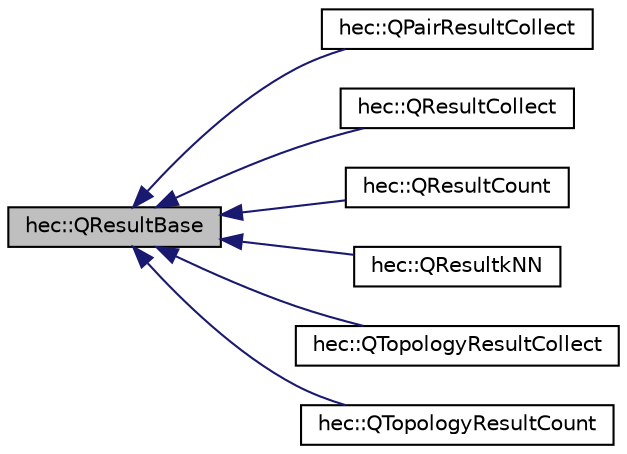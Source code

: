 digraph "hec::QResultBase"
{
 // LATEX_PDF_SIZE
  bgcolor="transparent";
  edge [fontname="Helvetica",fontsize="10",labelfontname="Helvetica",labelfontsize="10"];
  node [fontname="Helvetica",fontsize="10",shape=record];
  rankdir="LR";
  Node1 [label="hec::QResultBase",height=0.2,width=0.4,color="black", fillcolor="grey75", style="filled", fontcolor="black",tooltip="Base Query Result struct."];
  Node1 -> Node2 [dir="back",color="midnightblue",fontsize="10",style="solid",fontname="Helvetica"];
  Node2 [label="hec::QPairResultCollect",height=0.2,width=0.4,color="black",URL="$structhec_1_1QPairResultCollect.html",tooltip=" "];
  Node1 -> Node3 [dir="back",color="midnightblue",fontsize="10",style="solid",fontname="Helvetica"];
  Node3 [label="hec::QResultCollect",height=0.2,width=0.4,color="black",URL="$structhec_1_1QResultCollect.html",tooltip=" "];
  Node1 -> Node4 [dir="back",color="midnightblue",fontsize="10",style="solid",fontname="Helvetica"];
  Node4 [label="hec::QResultCount",height=0.2,width=0.4,color="black",URL="$structhec_1_1QResultCount.html",tooltip=" "];
  Node1 -> Node5 [dir="back",color="midnightblue",fontsize="10",style="solid",fontname="Helvetica"];
  Node5 [label="hec::QResultkNN",height=0.2,width=0.4,color="black",URL="$structhec_1_1QResultkNN.html",tooltip=" "];
  Node1 -> Node6 [dir="back",color="midnightblue",fontsize="10",style="solid",fontname="Helvetica"];
  Node6 [label="hec::QTopologyResultCollect",height=0.2,width=0.4,color="black",URL="$structhec_1_1QTopologyResultCollect.html",tooltip=" "];
  Node1 -> Node7 [dir="back",color="midnightblue",fontsize="10",style="solid",fontname="Helvetica"];
  Node7 [label="hec::QTopologyResultCount",height=0.2,width=0.4,color="black",URL="$structhec_1_1QTopologyResultCount.html",tooltip=" "];
}
